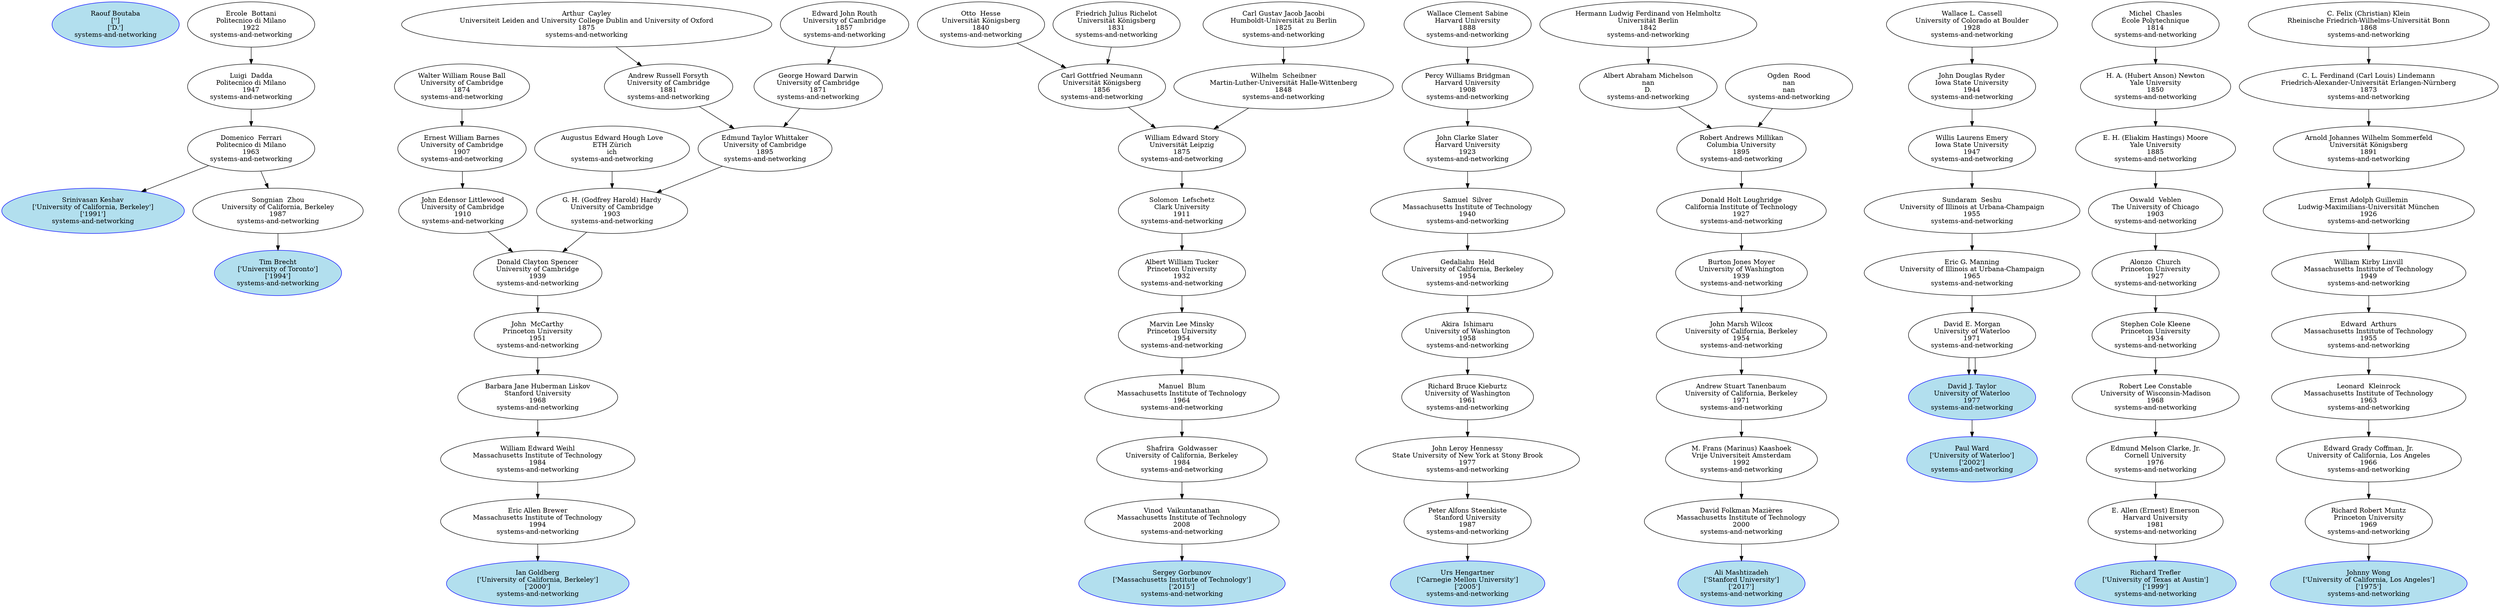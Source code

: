 digraph "Academic Genealogy for systems-and-networking" {
	73170 [label="Raouf Boutaba
['']
['D.']
systems-and-networking" color=blue fillcolor=lightblue2 style=filled]
	91384 [label="Tim Brecht
['University of Toronto']
['1994']
systems-and-networking" color=blue fillcolor=lightblue2 style=filled]
	70144 [label="Ian Goldberg
['University of California, Berkeley']
['2000']
systems-and-networking" color=blue fillcolor=lightblue2 style=filled]
	203875 [label="Sergey Gorbunov
['Massachusetts Institute of Technology']
['2015']
systems-and-networking" color=blue fillcolor=lightblue2 style=filled]
	145850 [label="Urs Hengartner
['Carnegie Mellon University']
['2005']
systems-and-networking" color=blue fillcolor=lightblue2 style=filled]
	73556 [label="Srinivasan Keshav
['University of California, Berkeley']
['1991']
systems-and-networking" color=blue fillcolor=lightblue2 style=filled]
	233022 [label="Ali Mashtizadeh
['Stanford University']
['2017']
systems-and-networking" color=blue fillcolor=lightblue2 style=filled]
	66870 [label="David Taylor
['University of Waterloo']
['1977']
systems-and-networking" color=blue fillcolor=lightblue2 style=filled]
	69919 [label="Richard Trefler
['University of Texas at Austin']
['1999']
systems-and-networking" color=blue fillcolor=lightblue2 style=filled]
	66942 [label="Paul Ward
['University of Waterloo']
['2002']
systems-and-networking" color=blue fillcolor=lightblue2 style=filled]
	66882 [label="Johnny Wong
['University of California, Los Angeles']
['1975']
systems-and-networking" color=blue fillcolor=lightblue2 style=filled]
	67136 [label="Songnian  Zhou
University of California, Berkeley
1987
systems-and-networking"]
	67451 [label="Eric Allen Brewer
Massachusetts Institute of Technology
1994
systems-and-networking"]
	133526 [label="Vinod  Vaikuntanathan
Massachusetts Institute of Technology
2008
systems-and-networking"]
	50087 [label="Peter Alfons Steenkiste
Stanford University
1987
systems-and-networking"]
	32850 [label="Domenico  Ferrari
Politecnico di Milano
1963
systems-and-networking"]
	61965 [label="David Folkman Mazières
Massachusetts Institute of Technology
2000
systems-and-networking"]
	66871 [label="David E. Morgan
University of Waterloo
1971
systems-and-networking"]
	69873 [label="E. Allen (Ernest) Emerson
Harvard University
1981
systems-and-networking"]
	66870 [label="David J. Taylor
University of Waterloo
1977
systems-and-networking"]
	70476 [label="Richard Robert Muntz
Princeton University
1969
systems-and-networking"]
	67447 [label="William Edward Weihl
Massachusetts Institute of Technology
1984
systems-and-networking"]
	35879 [label="Shafrira  Goldwasser
University of California, Berkeley
1984
systems-and-networking"]
	40909 [label="John Leroy Hennessy
State University of New York at Stony Brook
1977
systems-and-networking"]
	158121 [label="Luigi  Dadda
Politecnico di Milano
1947
systems-and-networking"]
	61950 [label="M. Frans (Marinus) Kaashoek
Vrije Universiteit Amsterdam
1992
systems-and-networking"]
	66872 [label="Eric G. Manning
University of Illinois at Urbana-Champaign
1965
systems-and-networking"]
	50063 [label="Edmund Melson Clarke, Jr.
Cornell University
1976
systems-and-networking"]
	82027 [label="Edward Grady Coffman, Jr.
University of California, Los Angeles
1966
systems-and-networking"]
	61932 [label="Barbara Jane Huberman Liskov
Stanford University
1968
systems-and-networking"]
	13373 [label="Manuel  Blum
Massachusetts Institute of Technology
1964
systems-and-networking"]
	94545 [label="Richard Bruce Kieburtz
University of Washington
1961
systems-and-networking"]
	158188 [label="Ercole  Bottani
Politecnico di Milano
1922
systems-and-networking"]
	69777 [label="Andrew Stuart Tanenbaum
University of California, Berkeley
1971
systems-and-networking"]
	92718 [label="Sundaram  Seshu
University of Illinois at Urbana-Champaign
1955
systems-and-networking"]
	9041 [label="Robert Lee Constable
University of Wisconsin-Madison
1968
systems-and-networking"]
	24334 [label="Leonard  Kleinrock
Massachusetts Institute of Technology
1963
systems-and-networking"]
	22145 [label="John  McCarthy
Princeton University
1951
systems-and-networking"]
	6869 [label="Marvin Lee Minsky
Princeton University
1954
systems-and-networking"]
	21212 [label="Akira  Ishimaru
University of Washington
1958
systems-and-networking"]
	104776 [label="John Marsh Wilcox
University of California, Berkeley
1954
systems-and-networking"]
	92644 [label="Willis Laurens Emery
Iowa State University
1947
systems-and-networking"]
	8012 [label="Stephen Cole Kleene
Princeton University
1934
systems-and-networking"]
	65315 [label="Edward  Arthurs
Massachusetts Institute of Technology
1955
systems-and-networking"]
	10290 [label="Donald Clayton Spencer
University of Cambridge
1939
systems-and-networking"]
	8581 [label="Albert William Tucker
Princeton University
1932
systems-and-networking"]
	35108 [label="Gedaliahu  Held
University of California, Berkeley
1954
systems-and-networking"]
	194780 [label="Burton Jones Moyer
University of Washington
1939
systems-and-networking"]
	92761 [label="John Douglas Ryder
Iowa State University
1944
systems-and-networking"]
	8011 [label="Alonzo  Church
Princeton University
1927
systems-and-networking"]
	10801 [label="William Kirby Linvill
Massachusetts Institute of Technology
1949
systems-and-networking"]
	10463 [label="John Edensor Littlewood
University of Cambridge
1910
systems-and-networking"]
	17806 [label="G. H. (Godfrey Harold) Hardy
University of Cambridge
1903
systems-and-networking"]
	7461 [label="Solomon  Lefschetz
Clark University
1911
systems-and-networking"]
	144842 [label="Samuel  Silver
Massachusetts Institute of Technology
1940
systems-and-networking"]
	200824 [label="Donald Holt Loughridge
California Institute of Technology
1927
systems-and-networking"]
	131580 [label="Wallace L. Cassell
University of Colorado at Boulder
1928
systems-and-networking"]
	805 [label="Oswald  Veblen
The University of Chicago
1903
systems-and-networking"]
	63061 [label="Ernst Adolph Guillemin
Ludwig-Maximilians-Universität München
1926
systems-and-networking"]
	12099 [label="Ernest William Barnes
University of Cambridge
1907
systems-and-networking"]
	31354 [label="Augustus Edward Hough Love
ETH Zürich
ich
systems-and-networking"]
	18571 [label="Edmund Taylor Whittaker
University of Cambridge
1895
systems-and-networking"]
	7451 [label="William Edward Story
Universität Leipzig
1875
systems-and-networking"]
	64503 [label="John Clarke Slater
Harvard University
1923
systems-and-networking"]
	72167 [label="Robert Andrews Millikan
Columbia University
1895
systems-and-networking"]
	806 [label="E. H. (Eliakim Hastings) Moore
Yale University
1885
systems-and-networking"]
	31357 [label="Arnold Johannes Wilhelm Sommerfeld
Universität Königsberg
1891
systems-and-networking"]
	27230 [label="Walter William Rouse Ball
University of Cambridge
1874
systems-and-networking"]
	17829 [label="Andrew Russell Forsyth
University of Cambridge
1881
systems-and-networking"]
	17467 [label="George Howard Darwin
University of Cambridge
1871
systems-and-networking"]
	32858 [label="Carl Gottfried Neumann
Universität Königsberg
1856
systems-and-networking"]
	18589 [label="Wilhelm  Scheibner
Martin-Luther-Universität Halle-Wittenberg
1848
systems-and-networking"]
	79749 [label="Percy Williams Bridgman
Harvard University
1908
systems-and-networking"]
	72170 [label="Albert Abraham Michelson
nan
D.
systems-and-networking"]
	148580 [label="Ogden  Rood
nan
nan
systems-and-networking"]
	7865 [label="H. A. (Hubert Anson) Newton
Yale University
1850
systems-and-networking"]
	7404 [label="C. L. Ferdinand (Carl Louis) Lindemann
Friedrich-Alexander-Universität Erlangen-Nürnberg
1873
systems-and-networking"]
	7824 [label="Arthur  Cayley
Universiteit Leiden and University College Dublin and University of Oxford
1875
systems-and-networking"]
	101929 [label="Edward John Routh
University of Cambridge
1857
systems-and-networking"]
	46967 [label="Otto  Hesse
Universität Königsberg
1840
systems-and-networking"]
	57706 [label="Friedrich Julius Richelot
Universität Königsberg
1831
systems-and-networking"]
	15635 [label="Carl Gustav Jacob Jacobi
Humboldt-Universität zu Berlin
1825
systems-and-networking"]
	35094 [label="Wallace Clement Sabine
Harvard University
1888
systems-and-networking"]
	49057 [label="Hermann Ludwig Ferdinand von Helmholtz
Universität Berlin
1842
systems-and-networking"]
	26995 [label="Michel  Chasles
École Polytechnique
1814
systems-and-networking"]
	7401 [label="C. Felix (Christian) Klein
Rheinische Friedrich-Wilhelms-Universität Bonn
1868
systems-and-networking"]
	67136 -> 91384
	67451 -> 70144
	133526 -> 203875
	50087 -> 145850
	32850 -> 73556
	61965 -> 233022
	66871 -> 66870
	69873 -> 69919
	66870 -> 66942
	70476 -> 66882
	32850 -> 67136
	67447 -> 67451
	35879 -> 133526
	40909 -> 50087
	158121 -> 32850
	61950 -> 61965
	66872 -> 66871
	50063 -> 69873
	66871 -> 66870
	82027 -> 70476
	61932 -> 67447
	13373 -> 35879
	94545 -> 40909
	158188 -> 158121
	69777 -> 61950
	92718 -> 66872
	9041 -> 50063
	24334 -> 82027
	22145 -> 61932
	6869 -> 13373
	21212 -> 94545
	104776 -> 69777
	92644 -> 92718
	8012 -> 9041
	65315 -> 24334
	10290 -> 22145
	8581 -> 6869
	35108 -> 21212
	194780 -> 104776
	92761 -> 92644
	8011 -> 8012
	10801 -> 65315
	10463 -> 10290
	17806 -> 10290
	7461 -> 8581
	144842 -> 35108
	200824 -> 194780
	131580 -> 92761
	805 -> 8011
	63061 -> 10801
	12099 -> 10463
	31354 -> 17806
	18571 -> 17806
	7451 -> 7461
	64503 -> 144842
	72167 -> 200824
	806 -> 805
	31357 -> 63061
	27230 -> 12099
	17829 -> 18571
	17467 -> 18571
	32858 -> 7451
	18589 -> 7451
	79749 -> 64503
	72170 -> 72167
	148580 -> 72167
	7865 -> 806
	7404 -> 31357
	7824 -> 17829
	101929 -> 17467
	46967 -> 32858
	57706 -> 32858
	15635 -> 18589
	35094 -> 79749
	49057 -> 72170
	26995 -> 7865
	7401 -> 7404
}
